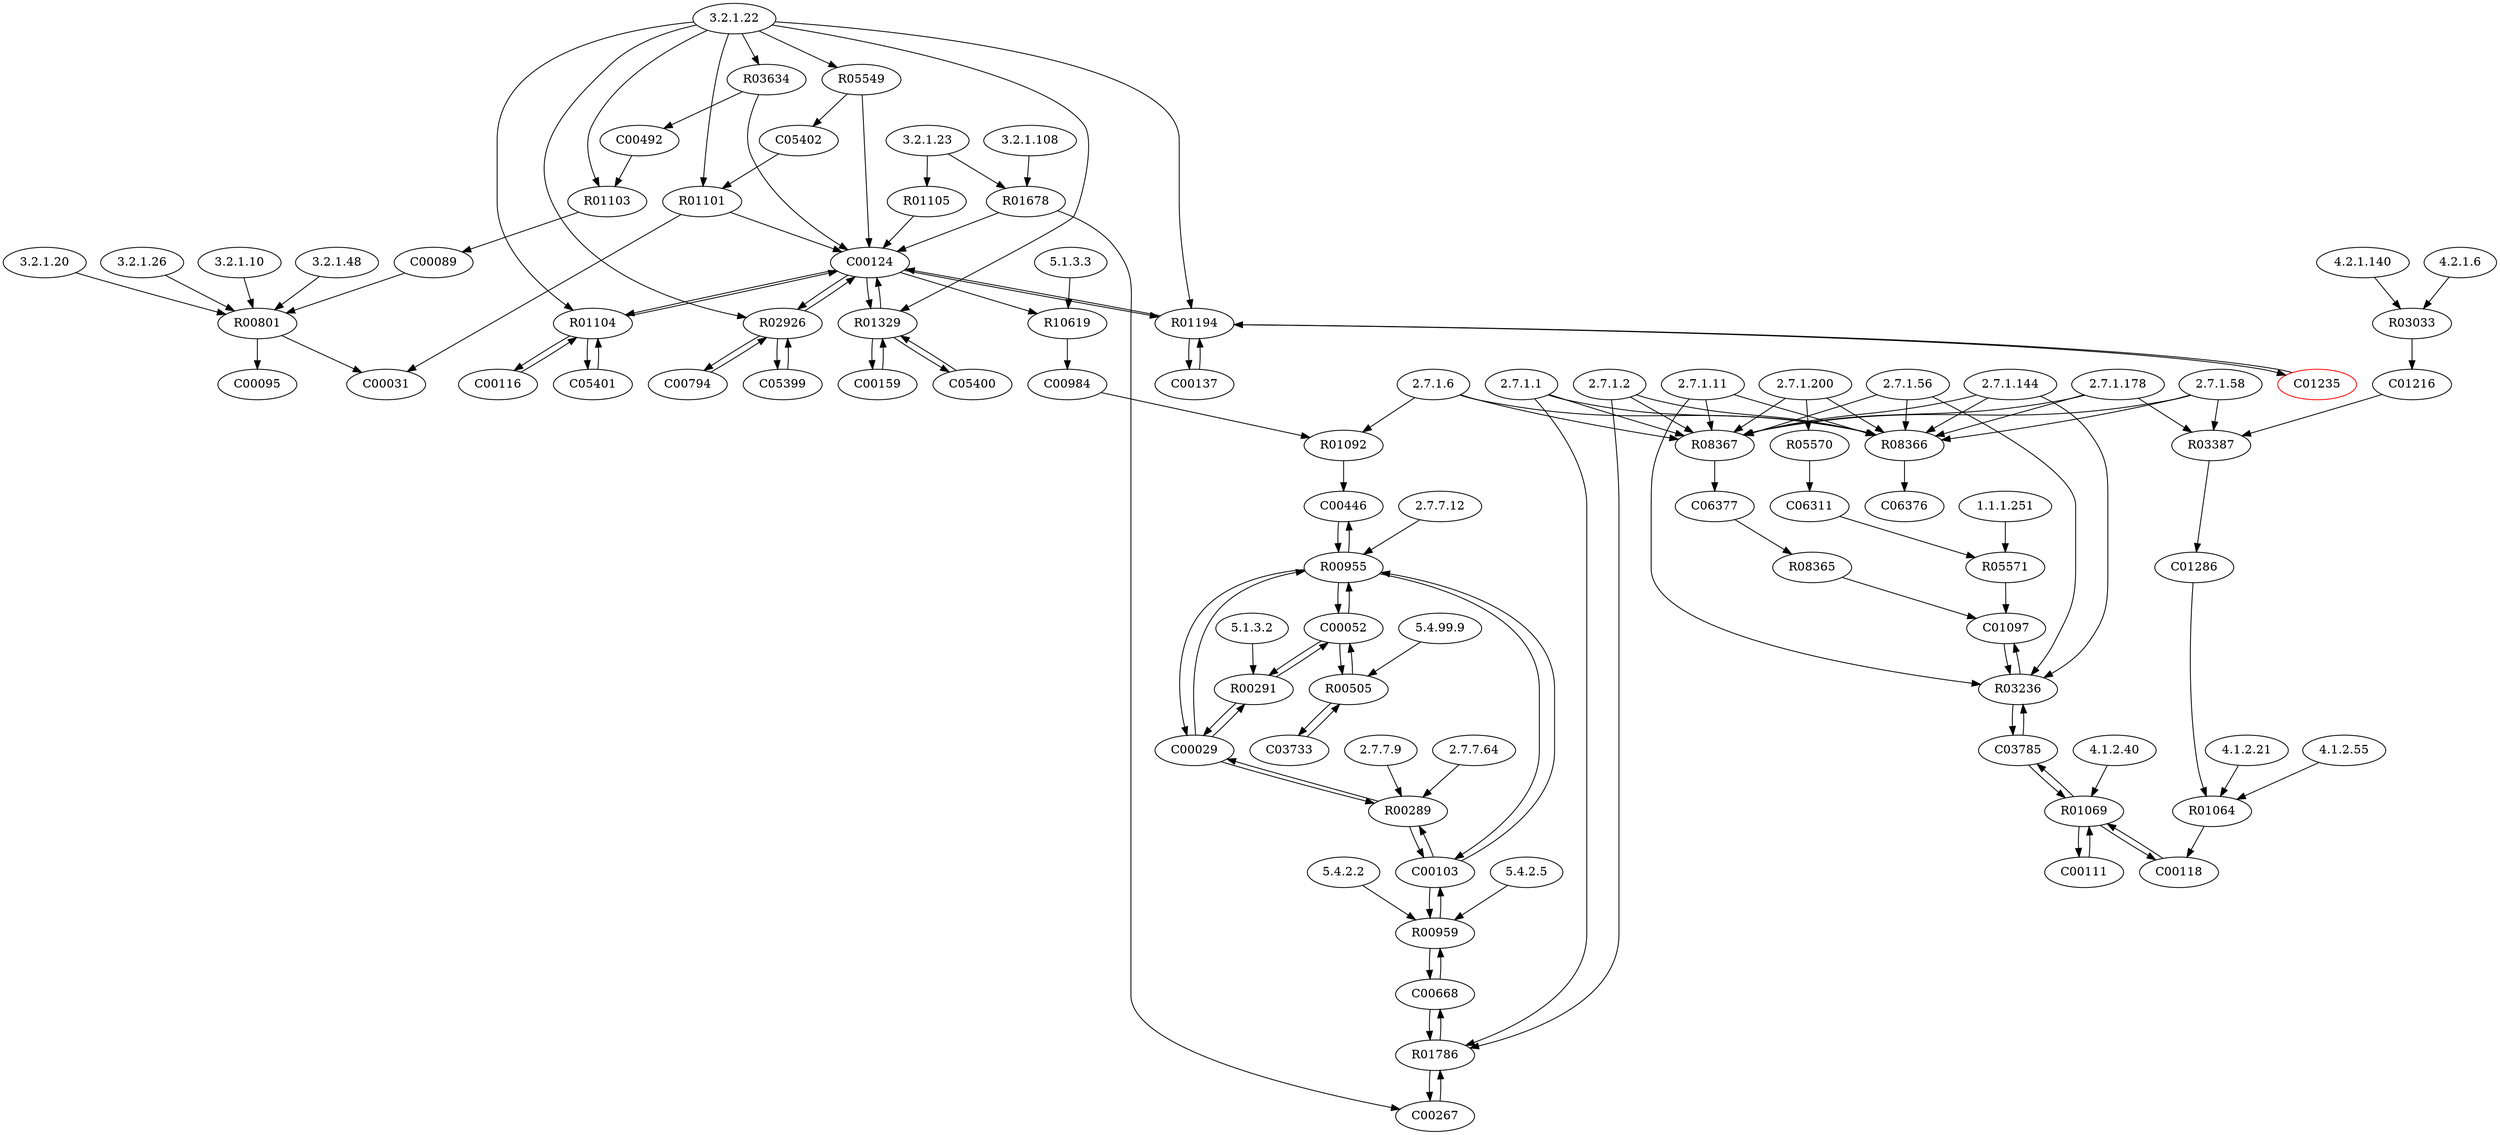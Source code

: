 digraph G {
"3.2.1.48" [type=E];
"2.7.1.2" [type=E];
"4.1.2.21" [type=E];
"2.7.1.11" [type=E];
"1.1.1.251" [type=E];
"3.2.1.23" [type=E];
"2.7.7.9" [type=E];
"5.1.3.3" [type=E];
"3.2.1.22" [type=E];
"2.7.1.1" [type=E];
"4.1.2.55" [type=E];
"3.2.1.20" [type=E];
"5.4.99.9" [type=E];
"2.7.7.12" [type=E];
"2.7.1.56" [type=E];
"5.4.2.2" [type=E];
"4.2.1.6" [type=E];
"5.4.2.5" [type=E];
"3.2.1.26" [type=E];
"3.2.1.108" [type=E];
"5.1.3.2" [type=E];
"4.1.2.40" [type=E];
"2.7.1.144" [type=E];
"2.7.1.6" [type=E];
"2.7.1.58" [type=E];
"2.7.7.64" [type=E];
"4.2.1.140" [type=E];
"3.2.1.10" [type=E];
"2.7.1.178" [type=E];
"2.7.1.200" [type=E];
R05549 [type=R];
R00291 [type=R];
R03387 [type=R];
R03634 [type=R];
R01064 [type=R];
R05570 [type=R];
R01105 [type=R];
R00959 [type=R];
R03033 [type=R];
R01104 [type=R];
R03236 [type=R];
R01786 [type=R];
R02926 [type=R];
R01103 [type=R];
R01101 [type=R];
R08365 [type=R];
R00955 [type=R];
R01329 [type=R];
R00801 [type=R];
R10619 [type=R];
R05571 [type=R];
R00289 [type=R];
R01194 [type=R];
R01092 [type=R];
R00505 [type=R];
R08366 [type=R];
R01678 [type=R];
R08367 [type=R];
R01069 [type=R];
C00446 [type=C];
C00137 [type=C];
C03733 [type=C];
C01216 [type=C];
C00089 [type=C];
C00029 [type=C];
C03785 [type=C];
C00103 [type=C];
C01097 [type=C];
C00031 [type=C];
C00492 [type=C];
C05401 [type=C];
C00159 [type=C];
C00111 [type=C];
C00668 [type=C];
C01286 [type=C];
C06377 [type=C];
C00095 [type=C];
C00794 [type=C];
C00052 [type=C];
C00984 [type=C];
C06311 [type=C];
C00267 [type=C];
C00118 [type=C];
C05399 [type=C];
C00116 [type=C];
C06376 [type=C];
C01235 [type=C, color=red];
C05400 [type=C];
C05402 [type=C];
C00124 [type=C];
C06311 -> R05571;
R05571 -> C01097;
R05570 -> C06311;
R03634 -> C00124;
R03634 -> C00492;
C01097 -> R03236;
R03236 -> C01097;
R03236 -> C03785;
C03785 -> R03236;
C03785 -> R01069;
R01069 -> C03785;
R01069 -> C00118;
C00118 -> R01069;
R01069 -> C00111;
C00111 -> R01069;
C01286 -> R01064;
R01064 -> C00118;
R05549 -> C00124;
R05549 -> C05402;
C00089 -> R00801;
R00801 -> C00095;
R00801 -> C00031;
C00492 -> R01103;
R01103 -> C00089;
C05402 -> R01101;
R01101 -> C00124;
R01101 -> C00031;
C05401 -> R01104;
R01104 -> C05401;
R01104 -> C00116;
C00116 -> R01104;
R01104 -> C00124;
C00124 -> R01104;
C05400 -> R01329;
R01329 -> C05400;
R01329 -> C00124;
C00124 -> R01329;
R01329 -> C00159;
C00159 -> R01329;
C05399 -> R02926;
R02926 -> C05399;
R02926 -> C00124;
C00124 -> R02926;
R02926 -> C00794;
C00794 -> R02926;
C01235 -> R01194;
R01194 -> C01235;
R01194 -> C00124;
C00124 -> R01194;
R01194 -> C00137;
C00137 -> R01194;
C00267 -> R01786;
R01786 -> C00267;
R01786 -> C00668;
C00668 -> R01786;
R01678 -> C00124;
R01678 -> C00267;
C00103 -> R00959;
R00959 -> C00103;
R00959 -> C00668;
C00668 -> R00959;
C00029 -> R00291;
R00291 -> C00029;
R00291 -> C00052;
C00052 -> R00291;
C00103 -> R00289;
R00289 -> C00103;
R00289 -> C00029;
C00029 -> R00289;
C00029 -> R00955;
R00955 -> C00029;
C00446 -> R00955;
R00955 -> C00446;
R00955 -> C00103;
C00103 -> R00955;
R00955 -> C00052;
C00052 -> R00955;
C00984 -> R01092;
R01092 -> C00446;
C01216 -> R03387;
R03387 -> C01286;
R03033 -> C01216;
R01105 -> C00124;
R08366 -> C06376;
C06377 -> R08365;
R08365 -> C01097;
R08367 -> C06377;
C00124 -> R10619;
R10619 -> C00984;
C00052 -> R00505;
R00505 -> C00052;
R00505 -> C03733;
C03733 -> R00505;
"3.2.1.22" -> R05549;
"5.1.3.2" -> R00291;
"2.7.1.58" -> R03387;
"2.7.1.178" -> R03387;
"3.2.1.22" -> R03634;
"4.1.2.21" -> R01064;
"4.1.2.55" -> R01064;
"2.7.1.200" -> R05570;
"3.2.1.23" -> R01105;
"5.4.2.2" -> R00959;
"5.4.2.5" -> R00959;
"4.2.1.6" -> R03033;
"4.2.1.140" -> R03033;
"3.2.1.22" -> R01104;
"2.7.1.11" -> R03236;
"2.7.1.56" -> R03236;
"2.7.1.144" -> R03236;
"2.7.1.1" -> R01786;
"2.7.1.2" -> R01786;
"3.2.1.22" -> R02926;
"3.2.1.22" -> R01103;
"3.2.1.22" -> R01101;
"2.7.7.12" -> R00955;
"3.2.1.22" -> R01329;
"3.2.1.10" -> R00801;
"3.2.1.20" -> R00801;
"3.2.1.26" -> R00801;
"3.2.1.48" -> R00801;
"5.1.3.3" -> R10619;
"1.1.1.251" -> R05571;
"2.7.7.9" -> R00289;
"2.7.7.64" -> R00289;
"3.2.1.22" -> R01194;
"2.7.1.6" -> R01092;
"5.4.99.9" -> R00505;
"3.2.1.23" -> R01678;
"3.2.1.108" -> R01678;
"4.1.2.40" -> R01069;
"2.7.1.2" -> R08366;
"2.7.1.11" -> R08366;
"2.7.1.1" -> R08366;
"2.7.1.56" -> R08366;
"2.7.1.144" -> R08366;
"2.7.1.6" -> R08366;
"2.7.1.58" -> R08366;
"2.7.1.178" -> R08366;
"2.7.1.200" -> R08366;
"2.7.1.2" -> R08367;
"2.7.1.11" -> R08367;
"2.7.1.1" -> R08367;
"2.7.1.56" -> R08367;
"2.7.1.144" -> R08367;
"2.7.1.6" -> R08367;
"2.7.1.58" -> R08367;
"2.7.1.178" -> R08367;
"2.7.1.200" -> R08367;
}
